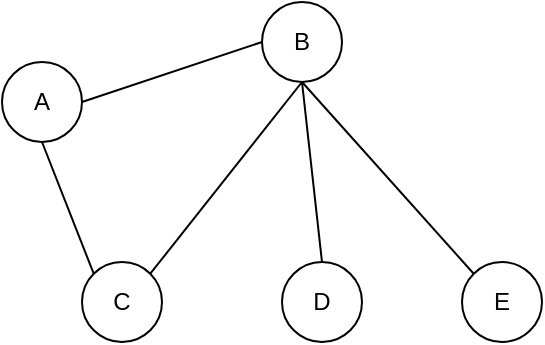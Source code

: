 <mxGraphModel dx="628" dy="618" grid="1" gridSize="10" guides="1" tooltips="1" connect="1" arrows="1" fold="1" page="1" pageScale="1" pageWidth="827" pageHeight="1169" background="#ffffff"><root><mxCell id="0"/><mxCell id="1" parent="0"/><mxCell id="2" value="A" style="ellipse;whiteSpace=wrap;html=1;aspect=fixed;" vertex="1" parent="1"><mxGeometry x="70" y="100" width="40" height="40" as="geometry"/></mxCell><mxCell id="3" value="B" style="ellipse;whiteSpace=wrap;html=1;aspect=fixed;" vertex="1" parent="1"><mxGeometry x="200" y="70" width="40" height="40" as="geometry"/></mxCell><mxCell id="4" value="C" style="ellipse;whiteSpace=wrap;html=1;aspect=fixed;" vertex="1" parent="1"><mxGeometry x="110" y="200" width="40" height="40" as="geometry"/></mxCell><mxCell id="5" value="E" style="ellipse;whiteSpace=wrap;html=1;aspect=fixed;" vertex="1" parent="1"><mxGeometry x="300" y="200" width="40" height="40" as="geometry"/></mxCell><mxCell id="7" value="D" style="ellipse;whiteSpace=wrap;html=1;aspect=fixed;" vertex="1" parent="1"><mxGeometry x="210" y="200" width="40" height="40" as="geometry"/></mxCell><mxCell id="33" value="" style="endArrow=none;html=1;entryX=0;entryY=0.5;exitX=1;exitY=0.5;" edge="1" parent="1" source="2" target="3"><mxGeometry width="50" height="50" relative="1" as="geometry"><mxPoint x="70" y="320" as="sourcePoint"/><mxPoint x="120" y="270" as="targetPoint"/></mxGeometry></mxCell><mxCell id="34" value="" style="endArrow=none;html=1;entryX=0.5;entryY=1;exitX=0;exitY=0;" edge="1" parent="1" source="4" target="2"><mxGeometry width="50" height="50" relative="1" as="geometry"><mxPoint x="70" y="320" as="sourcePoint"/><mxPoint x="120" y="270" as="targetPoint"/></mxGeometry></mxCell><mxCell id="35" value="" style="endArrow=none;html=1;entryX=0.5;entryY=1;exitX=1;exitY=0;" edge="1" parent="1" source="4" target="3"><mxGeometry width="50" height="50" relative="1" as="geometry"><mxPoint x="70" y="320" as="sourcePoint"/><mxPoint x="120" y="270" as="targetPoint"/></mxGeometry></mxCell><mxCell id="36" value="" style="endArrow=none;html=1;entryX=0.5;entryY=1;exitX=0.5;exitY=0;" edge="1" parent="1" source="7" target="3"><mxGeometry width="50" height="50" relative="1" as="geometry"><mxPoint x="70" y="320" as="sourcePoint"/><mxPoint x="120" y="270" as="targetPoint"/></mxGeometry></mxCell><mxCell id="37" value="" style="endArrow=none;html=1;exitX=0;exitY=0;" edge="1" parent="1" source="5"><mxGeometry width="50" height="50" relative="1" as="geometry"><mxPoint x="130" y="430" as="sourcePoint"/><mxPoint x="220" y="110" as="targetPoint"/></mxGeometry></mxCell></root></mxGraphModel>
